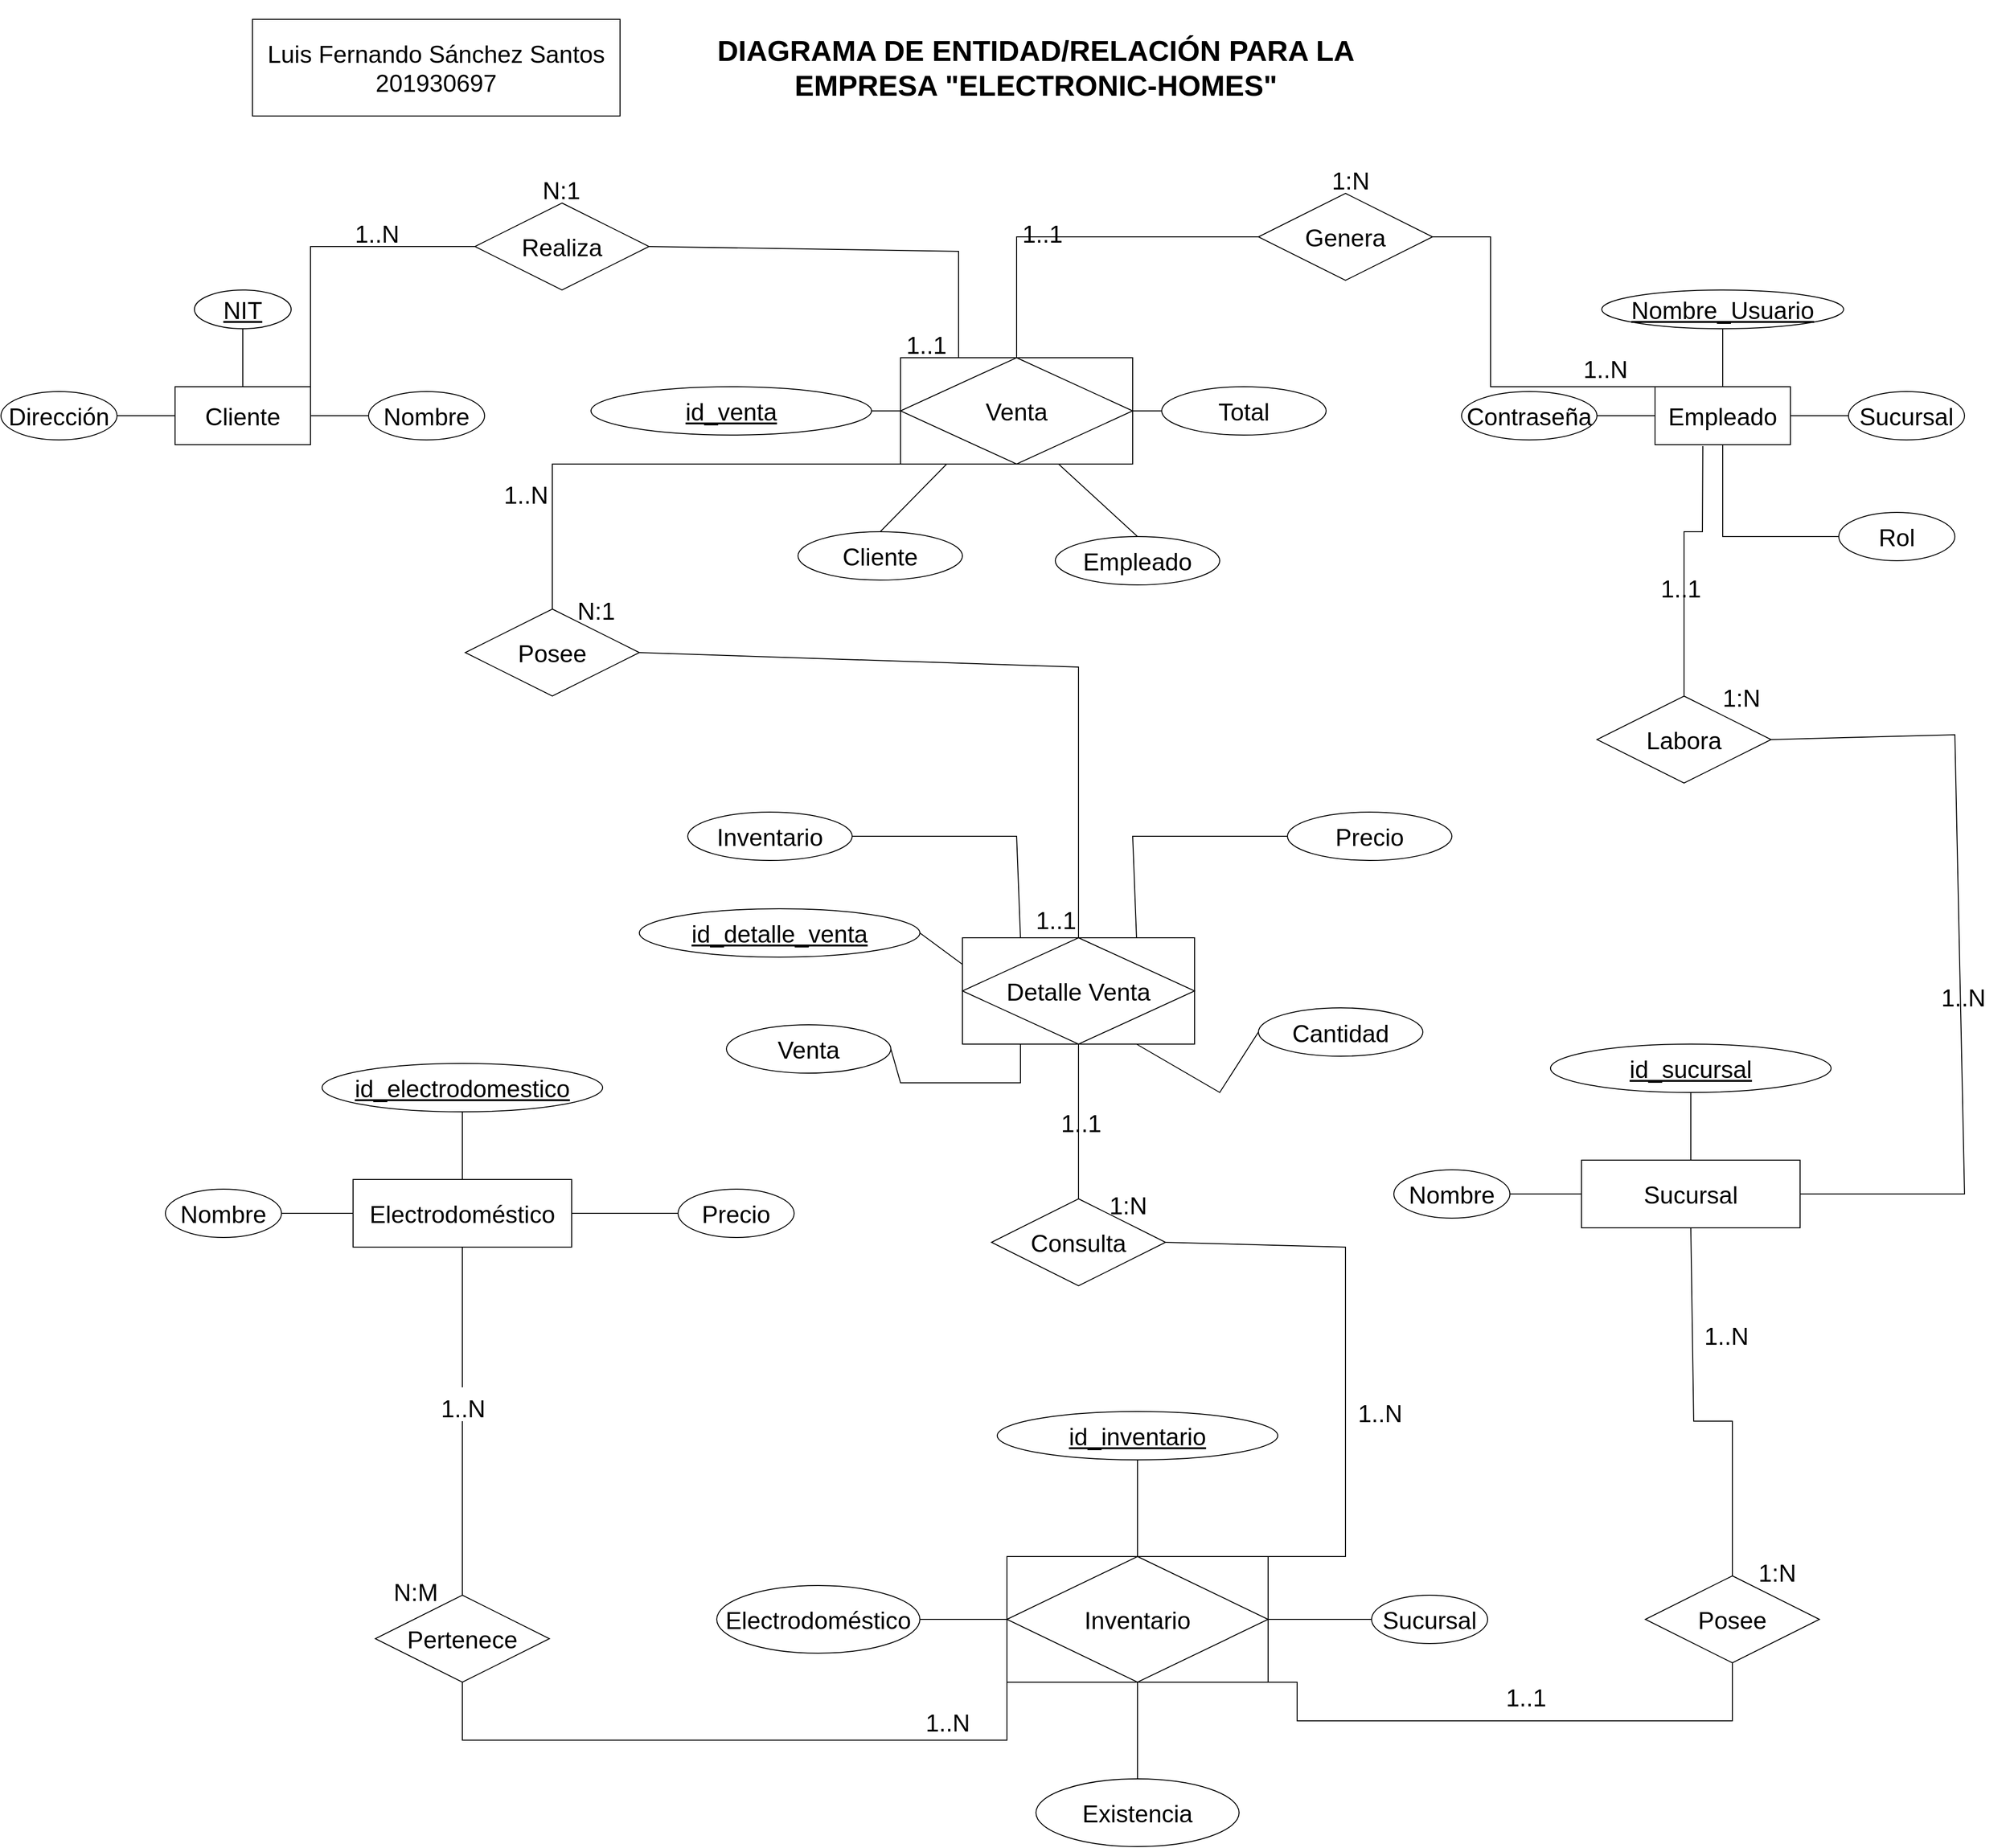 <mxfile version="20.8.16" type="device"><diagram name="Página-1" id="0NemsIVfkqt3mTupUAj5"><mxGraphModel dx="2876" dy="1217" grid="1" gridSize="10" guides="1" tooltips="1" connect="1" arrows="1" fold="1" page="1" pageScale="1" pageWidth="827" pageHeight="1169" math="0" shadow="0"><root><mxCell id="0"/><mxCell id="1" parent="0"/><mxCell id="OyCtFoiqkxgPMLKmfrc2-1" value="DIAGRAMA DE ENTIDAD/RELACIÓN PARA LA EMPRESA &quot;ELECTRONIC-HOMES&quot;" style="text;html=1;strokeColor=none;fillColor=none;align=center;verticalAlign=middle;whiteSpace=wrap;rounded=0;fontSize=30;fontStyle=1" vertex="1" parent="1"><mxGeometry x="160" y="20" width="680" height="140" as="geometry"/></mxCell><mxCell id="OyCtFoiqkxgPMLKmfrc2-2" value="" style="rounded=0;whiteSpace=wrap;html=1;fontSize=30;" vertex="1" parent="1"><mxGeometry x="-310" y="40" width="380" height="100" as="geometry"/></mxCell><mxCell id="OyCtFoiqkxgPMLKmfrc2-3" value="Luis Fernando Sánchez Santos&lt;br&gt;201930697" style="text;html=1;strokeColor=none;fillColor=none;align=center;verticalAlign=middle;whiteSpace=wrap;rounded=0;fontSize=25;" vertex="1" parent="1"><mxGeometry x="-310" y="75" width="380" height="30" as="geometry"/></mxCell><mxCell id="OyCtFoiqkxgPMLKmfrc2-6" value="Cliente" style="whiteSpace=wrap;html=1;align=center;fontSize=25;" vertex="1" parent="1"><mxGeometry x="-390" y="420" width="140" height="60" as="geometry"/></mxCell><mxCell id="OyCtFoiqkxgPMLKmfrc2-7" value="NIT" style="ellipse;whiteSpace=wrap;html=1;align=center;fontStyle=4;fontSize=25;" vertex="1" parent="1"><mxGeometry x="-370" y="320" width="100" height="40" as="geometry"/></mxCell><mxCell id="OyCtFoiqkxgPMLKmfrc2-8" value="" style="endArrow=none;html=1;rounded=0;fontSize=25;exitX=0.5;exitY=0;exitDx=0;exitDy=0;entryX=0.5;entryY=1;entryDx=0;entryDy=0;" edge="1" parent="1" source="OyCtFoiqkxgPMLKmfrc2-6" target="OyCtFoiqkxgPMLKmfrc2-7"><mxGeometry relative="1" as="geometry"><mxPoint x="-100" y="380" as="sourcePoint"/><mxPoint x="60" y="380" as="targetPoint"/></mxGeometry></mxCell><mxCell id="OyCtFoiqkxgPMLKmfrc2-9" value="Nombre" style="ellipse;whiteSpace=wrap;html=1;align=center;fontSize=25;" vertex="1" parent="1"><mxGeometry x="-190" y="425" width="120" height="50" as="geometry"/></mxCell><mxCell id="OyCtFoiqkxgPMLKmfrc2-12" value="" style="endArrow=none;html=1;rounded=0;fontSize=25;exitX=1;exitY=0.5;exitDx=0;exitDy=0;entryX=0;entryY=0.5;entryDx=0;entryDy=0;" edge="1" parent="1" source="OyCtFoiqkxgPMLKmfrc2-6" target="OyCtFoiqkxgPMLKmfrc2-9"><mxGeometry relative="1" as="geometry"><mxPoint x="-200" y="540" as="sourcePoint"/><mxPoint x="-40" y="540" as="targetPoint"/></mxGeometry></mxCell><mxCell id="OyCtFoiqkxgPMLKmfrc2-13" value="Dirección" style="ellipse;whiteSpace=wrap;html=1;align=center;fontSize=25;" vertex="1" parent="1"><mxGeometry x="-570" y="425" width="120" height="50" as="geometry"/></mxCell><mxCell id="OyCtFoiqkxgPMLKmfrc2-17" value="" style="endArrow=none;html=1;rounded=0;fontSize=25;exitX=1;exitY=0.5;exitDx=0;exitDy=0;entryX=0;entryY=0.5;entryDx=0;entryDy=0;" edge="1" parent="1" source="OyCtFoiqkxgPMLKmfrc2-13" target="OyCtFoiqkxgPMLKmfrc2-6"><mxGeometry relative="1" as="geometry"><mxPoint x="-430" y="540" as="sourcePoint"/><mxPoint x="-270" y="540" as="targetPoint"/></mxGeometry></mxCell><mxCell id="OyCtFoiqkxgPMLKmfrc2-18" value="Electrodoméstico" style="whiteSpace=wrap;html=1;align=center;fontSize=25;" vertex="1" parent="1"><mxGeometry x="-206" y="1240" width="226" height="70" as="geometry"/></mxCell><mxCell id="OyCtFoiqkxgPMLKmfrc2-19" value="id_electrodomestico" style="ellipse;whiteSpace=wrap;html=1;align=center;fontStyle=4;fontSize=25;" vertex="1" parent="1"><mxGeometry x="-238" y="1120" width="290" height="50" as="geometry"/></mxCell><mxCell id="OyCtFoiqkxgPMLKmfrc2-20" value="Nombre" style="ellipse;whiteSpace=wrap;html=1;align=center;fontSize=25;" vertex="1" parent="1"><mxGeometry x="-400" y="1250" width="120" height="50" as="geometry"/></mxCell><mxCell id="OyCtFoiqkxgPMLKmfrc2-21" value="Precio" style="ellipse;whiteSpace=wrap;html=1;align=center;fontSize=25;" vertex="1" parent="1"><mxGeometry x="130" y="1250" width="120" height="50" as="geometry"/></mxCell><mxCell id="OyCtFoiqkxgPMLKmfrc2-22" value="" style="endArrow=none;html=1;rounded=0;fontSize=25;exitX=0;exitY=0.5;exitDx=0;exitDy=0;entryX=1;entryY=0.5;entryDx=0;entryDy=0;" edge="1" parent="1" source="OyCtFoiqkxgPMLKmfrc2-18" target="OyCtFoiqkxgPMLKmfrc2-20"><mxGeometry relative="1" as="geometry"><mxPoint x="-600" y="1200" as="sourcePoint"/><mxPoint x="-440" y="1200" as="targetPoint"/></mxGeometry></mxCell><mxCell id="OyCtFoiqkxgPMLKmfrc2-24" value="" style="endArrow=none;html=1;rounded=0;fontSize=25;exitX=0.5;exitY=0;exitDx=0;exitDy=0;entryX=0.5;entryY=1;entryDx=0;entryDy=0;" edge="1" parent="1" source="OyCtFoiqkxgPMLKmfrc2-18" target="OyCtFoiqkxgPMLKmfrc2-19"><mxGeometry relative="1" as="geometry"><mxPoint x="-720" y="1160" as="sourcePoint"/><mxPoint x="-560" y="1160" as="targetPoint"/></mxGeometry></mxCell><mxCell id="OyCtFoiqkxgPMLKmfrc2-27" value="" style="endArrow=none;html=1;rounded=0;fontSize=25;exitX=1;exitY=0.5;exitDx=0;exitDy=0;entryX=0;entryY=0.5;entryDx=0;entryDy=0;" edge="1" parent="1" source="OyCtFoiqkxgPMLKmfrc2-18"><mxGeometry relative="1" as="geometry"><mxPoint x="80" y="1050" as="sourcePoint"/><mxPoint x="130" y="1275" as="targetPoint"/></mxGeometry></mxCell><mxCell id="OyCtFoiqkxgPMLKmfrc2-28" value="Empleado" style="whiteSpace=wrap;html=1;align=center;fontSize=25;" vertex="1" parent="1"><mxGeometry x="1140" y="420" width="140" height="60" as="geometry"/></mxCell><mxCell id="OyCtFoiqkxgPMLKmfrc2-29" value="Nombre_Usuario" style="ellipse;whiteSpace=wrap;html=1;align=center;fontStyle=4;fontSize=25;" vertex="1" parent="1"><mxGeometry x="1085" y="320" width="250" height="40" as="geometry"/></mxCell><mxCell id="OyCtFoiqkxgPMLKmfrc2-30" value="" style="endArrow=none;html=1;rounded=0;fontSize=25;exitX=0.5;exitY=0;exitDx=0;exitDy=0;entryX=0.5;entryY=1;entryDx=0;entryDy=0;" edge="1" parent="1" source="OyCtFoiqkxgPMLKmfrc2-28" target="OyCtFoiqkxgPMLKmfrc2-29"><mxGeometry relative="1" as="geometry"><mxPoint x="1430" y="380" as="sourcePoint"/><mxPoint x="1590" y="380" as="targetPoint"/></mxGeometry></mxCell><mxCell id="OyCtFoiqkxgPMLKmfrc2-31" value="Sucursal" style="ellipse;whiteSpace=wrap;html=1;align=center;fontSize=25;" vertex="1" parent="1"><mxGeometry x="1340" y="425" width="120" height="50" as="geometry"/></mxCell><mxCell id="OyCtFoiqkxgPMLKmfrc2-32" value="" style="endArrow=none;html=1;rounded=0;fontSize=25;exitX=1;exitY=0.5;exitDx=0;exitDy=0;entryX=0;entryY=0.5;entryDx=0;entryDy=0;" edge="1" parent="1" source="OyCtFoiqkxgPMLKmfrc2-28" target="OyCtFoiqkxgPMLKmfrc2-31"><mxGeometry relative="1" as="geometry"><mxPoint x="1330" y="540" as="sourcePoint"/><mxPoint x="1490" y="540" as="targetPoint"/></mxGeometry></mxCell><mxCell id="OyCtFoiqkxgPMLKmfrc2-33" value="Contraseña" style="ellipse;whiteSpace=wrap;html=1;align=center;fontSize=25;" vertex="1" parent="1"><mxGeometry x="940" y="425" width="140" height="50" as="geometry"/></mxCell><mxCell id="OyCtFoiqkxgPMLKmfrc2-34" value="" style="endArrow=none;html=1;rounded=0;fontSize=25;exitX=1;exitY=0.5;exitDx=0;exitDy=0;entryX=0;entryY=0.5;entryDx=0;entryDy=0;" edge="1" parent="1" source="OyCtFoiqkxgPMLKmfrc2-33" target="OyCtFoiqkxgPMLKmfrc2-28"><mxGeometry relative="1" as="geometry"><mxPoint x="1100" y="540" as="sourcePoint"/><mxPoint x="1260" y="540" as="targetPoint"/></mxGeometry></mxCell><mxCell id="OyCtFoiqkxgPMLKmfrc2-35" value="Rol" style="ellipse;whiteSpace=wrap;html=1;align=center;fontSize=25;" vertex="1" parent="1"><mxGeometry x="1330" y="550" width="120" height="50" as="geometry"/></mxCell><mxCell id="OyCtFoiqkxgPMLKmfrc2-37" value="" style="endArrow=none;html=1;rounded=0;fontSize=25;exitX=0.5;exitY=1;exitDx=0;exitDy=0;entryX=0;entryY=0.5;entryDx=0;entryDy=0;" edge="1" parent="1" source="OyCtFoiqkxgPMLKmfrc2-28" target="OyCtFoiqkxgPMLKmfrc2-35"><mxGeometry relative="1" as="geometry"><mxPoint x="1220" y="620" as="sourcePoint"/><mxPoint x="1380" y="620" as="targetPoint"/><Array as="points"><mxPoint x="1210" y="575"/></Array></mxGeometry></mxCell><mxCell id="OyCtFoiqkxgPMLKmfrc2-38" value="Sucursal" style="whiteSpace=wrap;html=1;align=center;fontSize=25;" vertex="1" parent="1"><mxGeometry x="1064" y="1220" width="226" height="70" as="geometry"/></mxCell><mxCell id="OyCtFoiqkxgPMLKmfrc2-39" value="id_sucursal" style="ellipse;whiteSpace=wrap;html=1;align=center;fontStyle=4;fontSize=25;" vertex="1" parent="1"><mxGeometry x="1032" y="1100" width="290" height="50" as="geometry"/></mxCell><mxCell id="OyCtFoiqkxgPMLKmfrc2-40" value="Nombre" style="ellipse;whiteSpace=wrap;html=1;align=center;fontSize=25;" vertex="1" parent="1"><mxGeometry x="870" y="1230" width="120" height="50" as="geometry"/></mxCell><mxCell id="OyCtFoiqkxgPMLKmfrc2-42" value="" style="endArrow=none;html=1;rounded=0;fontSize=25;exitX=0;exitY=0.5;exitDx=0;exitDy=0;entryX=1;entryY=0.5;entryDx=0;entryDy=0;" edge="1" parent="1" source="OyCtFoiqkxgPMLKmfrc2-38" target="OyCtFoiqkxgPMLKmfrc2-40"><mxGeometry relative="1" as="geometry"><mxPoint x="670" y="1180" as="sourcePoint"/><mxPoint x="830" y="1180" as="targetPoint"/></mxGeometry></mxCell><mxCell id="OyCtFoiqkxgPMLKmfrc2-43" value="" style="endArrow=none;html=1;rounded=0;fontSize=25;exitX=0.5;exitY=0;exitDx=0;exitDy=0;entryX=0.5;entryY=1;entryDx=0;entryDy=0;" edge="1" parent="1" source="OyCtFoiqkxgPMLKmfrc2-38" target="OyCtFoiqkxgPMLKmfrc2-39"><mxGeometry relative="1" as="geometry"><mxPoint x="550" y="1140" as="sourcePoint"/><mxPoint x="710" y="1140" as="targetPoint"/></mxGeometry></mxCell><mxCell id="OyCtFoiqkxgPMLKmfrc2-46" value="Labora" style="shape=rhombus;perimeter=rhombusPerimeter;whiteSpace=wrap;html=1;align=center;fontSize=25;" vertex="1" parent="1"><mxGeometry x="1080" y="740" width="180" height="90" as="geometry"/></mxCell><mxCell id="OyCtFoiqkxgPMLKmfrc2-49" value="" style="endArrow=none;html=1;rounded=0;fontSize=25;exitX=0.5;exitY=0;exitDx=0;exitDy=0;entryX=0.353;entryY=1.023;entryDx=0;entryDy=0;entryPerimeter=0;" edge="1" parent="1" source="OyCtFoiqkxgPMLKmfrc2-46" target="OyCtFoiqkxgPMLKmfrc2-28"><mxGeometry relative="1" as="geometry"><mxPoint x="840" y="690" as="sourcePoint"/><mxPoint x="1190" y="500" as="targetPoint"/><Array as="points"><mxPoint x="1170" y="570"/><mxPoint x="1189" y="570"/></Array></mxGeometry></mxCell><mxCell id="OyCtFoiqkxgPMLKmfrc2-52" value="" style="endArrow=none;html=1;rounded=0;fontSize=25;exitX=1;exitY=0.5;exitDx=0;exitDy=0;entryX=1;entryY=0.5;entryDx=0;entryDy=0;" edge="1" parent="1" source="OyCtFoiqkxgPMLKmfrc2-46" target="OyCtFoiqkxgPMLKmfrc2-38"><mxGeometry relative="1" as="geometry"><mxPoint x="840" y="900" as="sourcePoint"/><mxPoint x="1000" y="900" as="targetPoint"/><Array as="points"><mxPoint x="1450" y="780"/><mxPoint x="1460" y="1255"/></Array></mxGeometry></mxCell><mxCell id="OyCtFoiqkxgPMLKmfrc2-54" value="1..1" style="text;strokeColor=none;fillColor=none;spacingLeft=4;spacingRight=4;overflow=hidden;rotatable=0;points=[[0,0.5],[1,0.5]];portConstraint=eastwest;fontSize=25;" vertex="1" parent="1"><mxGeometry x="1140" y="607" width="76" height="35" as="geometry"/></mxCell><mxCell id="OyCtFoiqkxgPMLKmfrc2-55" value="1..N" style="text;strokeColor=none;fillColor=none;spacingLeft=4;spacingRight=4;overflow=hidden;rotatable=0;points=[[0,0.5],[1,0.5]];portConstraint=eastwest;fontSize=25;" vertex="1" parent="1"><mxGeometry x="1430" y="1030" width="76" height="35" as="geometry"/></mxCell><mxCell id="OyCtFoiqkxgPMLKmfrc2-56" value="1:N" style="text;strokeColor=none;fillColor=none;spacingLeft=4;spacingRight=4;overflow=hidden;rotatable=0;points=[[0,0.5],[1,0.5]];portConstraint=eastwest;fontSize=25;" vertex="1" parent="1"><mxGeometry x="1204" y="720" width="56" height="35" as="geometry"/></mxCell><mxCell id="OyCtFoiqkxgPMLKmfrc2-57" value="Inventario" style="shape=associativeEntity;whiteSpace=wrap;html=1;align=center;fontSize=25;" vertex="1" parent="1"><mxGeometry x="470" y="1630" width="270" height="130" as="geometry"/></mxCell><mxCell id="OyCtFoiqkxgPMLKmfrc2-58" value="id_inventario" style="ellipse;whiteSpace=wrap;html=1;align=center;fontStyle=4;fontSize=25;" vertex="1" parent="1"><mxGeometry x="460" y="1480" width="290" height="50" as="geometry"/></mxCell><mxCell id="OyCtFoiqkxgPMLKmfrc2-59" value="Sucursal" style="ellipse;whiteSpace=wrap;html=1;align=center;fontSize=25;" vertex="1" parent="1"><mxGeometry x="847" y="1670" width="120" height="50" as="geometry"/></mxCell><mxCell id="OyCtFoiqkxgPMLKmfrc2-60" value="Electrodoméstico" style="ellipse;whiteSpace=wrap;html=1;align=center;fontSize=25;" vertex="1" parent="1"><mxGeometry x="170" y="1660" width="210" height="70" as="geometry"/></mxCell><mxCell id="OyCtFoiqkxgPMLKmfrc2-61" value="Existencia" style="ellipse;whiteSpace=wrap;html=1;align=center;fontSize=25;" vertex="1" parent="1"><mxGeometry x="500" y="1860" width="210" height="70" as="geometry"/></mxCell><mxCell id="OyCtFoiqkxgPMLKmfrc2-62" value="" style="endArrow=none;html=1;rounded=0;fontSize=25;exitX=0.5;exitY=1;exitDx=0;exitDy=0;entryX=0.5;entryY=0;entryDx=0;entryDy=0;" edge="1" parent="1" source="OyCtFoiqkxgPMLKmfrc2-58" target="OyCtFoiqkxgPMLKmfrc2-57"><mxGeometry relative="1" as="geometry"><mxPoint x="350" y="1890" as="sourcePoint"/><mxPoint x="510" y="1890" as="targetPoint"/></mxGeometry></mxCell><mxCell id="OyCtFoiqkxgPMLKmfrc2-63" value="" style="endArrow=none;html=1;rounded=0;fontSize=25;exitX=1;exitY=0.5;exitDx=0;exitDy=0;entryX=0;entryY=0.5;entryDx=0;entryDy=0;" edge="1" parent="1" source="OyCtFoiqkxgPMLKmfrc2-60" target="OyCtFoiqkxgPMLKmfrc2-57"><mxGeometry relative="1" as="geometry"><mxPoint x="370" y="1830" as="sourcePoint"/><mxPoint x="530" y="1830" as="targetPoint"/></mxGeometry></mxCell><mxCell id="OyCtFoiqkxgPMLKmfrc2-64" value="" style="endArrow=none;html=1;rounded=0;fontSize=25;exitX=0.5;exitY=1;exitDx=0;exitDy=0;entryX=0.5;entryY=0;entryDx=0;entryDy=0;" edge="1" parent="1" source="OyCtFoiqkxgPMLKmfrc2-57" target="OyCtFoiqkxgPMLKmfrc2-61"><mxGeometry relative="1" as="geometry"><mxPoint x="230" y="1890" as="sourcePoint"/><mxPoint x="390" y="1890" as="targetPoint"/></mxGeometry></mxCell><mxCell id="OyCtFoiqkxgPMLKmfrc2-66" value="" style="endArrow=none;html=1;rounded=0;fontSize=25;exitX=1;exitY=0.5;exitDx=0;exitDy=0;entryX=0;entryY=0.5;entryDx=0;entryDy=0;" edge="1" parent="1" source="OyCtFoiqkxgPMLKmfrc2-57" target="OyCtFoiqkxgPMLKmfrc2-59"><mxGeometry relative="1" as="geometry"><mxPoint x="1030" y="1790" as="sourcePoint"/><mxPoint x="1190" y="1790" as="targetPoint"/></mxGeometry></mxCell><mxCell id="OyCtFoiqkxgPMLKmfrc2-67" value="Pertenece" style="shape=rhombus;perimeter=rhombusPerimeter;whiteSpace=wrap;html=1;align=center;fontSize=25;" vertex="1" parent="1"><mxGeometry x="-183" y="1670" width="180" height="90" as="geometry"/></mxCell><mxCell id="OyCtFoiqkxgPMLKmfrc2-68" value="Posee" style="shape=rhombus;perimeter=rhombusPerimeter;whiteSpace=wrap;html=1;align=center;fontSize=25;" vertex="1" parent="1"><mxGeometry x="1130" y="1650" width="180" height="90" as="geometry"/></mxCell><mxCell id="OyCtFoiqkxgPMLKmfrc2-69" value="" style="endArrow=none;html=1;rounded=0;fontSize=25;exitX=0.5;exitY=1;exitDx=0;exitDy=0;entryX=0.5;entryY=0;entryDx=0;entryDy=0;" edge="1" parent="1" source="OyCtFoiqkxgPMLKmfrc2-38" target="OyCtFoiqkxgPMLKmfrc2-68"><mxGeometry relative="1" as="geometry"><mxPoint x="1180" y="1580" as="sourcePoint"/><mxPoint x="1340" y="1580" as="targetPoint"/><Array as="points"><mxPoint x="1180" y="1490"/><mxPoint x="1220" y="1490"/></Array></mxGeometry></mxCell><mxCell id="OyCtFoiqkxgPMLKmfrc2-70" value="" style="endArrow=none;html=1;rounded=0;fontSize=25;exitX=0.5;exitY=1;exitDx=0;exitDy=0;entryX=1;entryY=1;entryDx=0;entryDy=0;" edge="1" parent="1" source="OyCtFoiqkxgPMLKmfrc2-68" target="OyCtFoiqkxgPMLKmfrc2-57"><mxGeometry relative="1" as="geometry"><mxPoint x="930" y="1890" as="sourcePoint"/><mxPoint x="1090" y="1890" as="targetPoint"/><Array as="points"><mxPoint x="1220" y="1800"/><mxPoint x="770" y="1800"/><mxPoint x="770" y="1760"/></Array></mxGeometry></mxCell><mxCell id="OyCtFoiqkxgPMLKmfrc2-72" value="" style="endArrow=none;html=1;rounded=0;fontSize=25;exitX=0.5;exitY=1;exitDx=0;exitDy=0;entryX=0.5;entryY=0;entryDx=0;entryDy=0;startArrow=none;" edge="1" parent="1" source="OyCtFoiqkxgPMLKmfrc2-74" target="OyCtFoiqkxgPMLKmfrc2-67"><mxGeometry relative="1" as="geometry"><mxPoint x="-370" y="1770" as="sourcePoint"/><mxPoint x="-210" y="1770" as="targetPoint"/></mxGeometry></mxCell><mxCell id="OyCtFoiqkxgPMLKmfrc2-73" value="" style="endArrow=none;html=1;rounded=0;fontSize=25;exitX=0;exitY=1;exitDx=0;exitDy=0;entryX=0.5;entryY=1;entryDx=0;entryDy=0;" edge="1" parent="1" source="OyCtFoiqkxgPMLKmfrc2-57" target="OyCtFoiqkxgPMLKmfrc2-67"><mxGeometry relative="1" as="geometry"><mxPoint x="-40" y="1970" as="sourcePoint"/><mxPoint x="120" y="1970" as="targetPoint"/><Array as="points"><mxPoint x="470" y="1820"/><mxPoint x="-93" y="1820"/></Array></mxGeometry></mxCell><mxCell id="OyCtFoiqkxgPMLKmfrc2-75" value="" style="endArrow=none;html=1;rounded=0;fontSize=25;exitX=0.5;exitY=1;exitDx=0;exitDy=0;entryX=0.5;entryY=0;entryDx=0;entryDy=0;" edge="1" parent="1" source="OyCtFoiqkxgPMLKmfrc2-18" target="OyCtFoiqkxgPMLKmfrc2-74"><mxGeometry relative="1" as="geometry"><mxPoint x="-93" y="1310" as="sourcePoint"/><mxPoint x="-93" y="1670" as="targetPoint"/></mxGeometry></mxCell><mxCell id="OyCtFoiqkxgPMLKmfrc2-74" value="1..N" style="text;strokeColor=none;fillColor=none;spacingLeft=4;spacingRight=4;overflow=hidden;rotatable=0;points=[[0,0.5],[1,0.5]];portConstraint=eastwest;fontSize=25;" vertex="1" parent="1"><mxGeometry x="-121" y="1455" width="56" height="35" as="geometry"/></mxCell><mxCell id="OyCtFoiqkxgPMLKmfrc2-76" value="1..N" style="text;strokeColor=none;fillColor=none;spacingLeft=4;spacingRight=4;overflow=hidden;rotatable=0;points=[[0,0.5],[1,0.5]];portConstraint=eastwest;fontSize=25;" vertex="1" parent="1"><mxGeometry x="380" y="1780" width="56" height="35" as="geometry"/></mxCell><mxCell id="OyCtFoiqkxgPMLKmfrc2-79" value="N:M" style="text;strokeColor=none;fillColor=none;spacingLeft=4;spacingRight=4;overflow=hidden;rotatable=0;points=[[0,0.5],[1,0.5]];portConstraint=eastwest;fontSize=25;" vertex="1" parent="1"><mxGeometry x="-170" y="1645" width="56" height="35" as="geometry"/></mxCell><mxCell id="OyCtFoiqkxgPMLKmfrc2-81" value="id_venta" style="ellipse;whiteSpace=wrap;html=1;align=center;fontStyle=4;fontSize=25;" vertex="1" parent="1"><mxGeometry x="40" y="420" width="290" height="50" as="geometry"/></mxCell><mxCell id="OyCtFoiqkxgPMLKmfrc2-82" value="Total" style="ellipse;whiteSpace=wrap;html=1;align=center;fontSize=25;" vertex="1" parent="1"><mxGeometry x="630" y="420" width="170" height="50" as="geometry"/></mxCell><mxCell id="OyCtFoiqkxgPMLKmfrc2-84" value="Cliente" style="ellipse;whiteSpace=wrap;html=1;align=center;fontSize=25;" vertex="1" parent="1"><mxGeometry x="254" y="570" width="170" height="50" as="geometry"/></mxCell><mxCell id="OyCtFoiqkxgPMLKmfrc2-85" value="Empleado" style="ellipse;whiteSpace=wrap;html=1;align=center;fontSize=25;" vertex="1" parent="1"><mxGeometry x="520" y="575" width="170" height="50" as="geometry"/></mxCell><mxCell id="OyCtFoiqkxgPMLKmfrc2-87" value="" style="endArrow=none;html=1;rounded=0;fontSize=25;exitX=0;exitY=0.5;exitDx=0;exitDy=0;entryX=1;entryY=0.5;entryDx=0;entryDy=0;" edge="1" parent="1" target="OyCtFoiqkxgPMLKmfrc2-81"><mxGeometry relative="1" as="geometry"><mxPoint x="370" y="445" as="sourcePoint"/><mxPoint x="630" y="700" as="targetPoint"/></mxGeometry></mxCell><mxCell id="OyCtFoiqkxgPMLKmfrc2-88" value="" style="endArrow=none;html=1;rounded=0;fontSize=25;exitX=0.25;exitY=1;exitDx=0;exitDy=0;entryX=0.5;entryY=0;entryDx=0;entryDy=0;" edge="1" parent="1" target="OyCtFoiqkxgPMLKmfrc2-84"><mxGeometry relative="1" as="geometry"><mxPoint x="417.5" y="490" as="sourcePoint"/><mxPoint x="580" y="740" as="targetPoint"/></mxGeometry></mxCell><mxCell id="OyCtFoiqkxgPMLKmfrc2-89" value="" style="endArrow=none;html=1;rounded=0;fontSize=25;exitX=1;exitY=0.5;exitDx=0;exitDy=0;entryX=0;entryY=0.5;entryDx=0;entryDy=0;" edge="1" parent="1" target="OyCtFoiqkxgPMLKmfrc2-82"><mxGeometry relative="1" as="geometry"><mxPoint x="560" y="445" as="sourcePoint"/><mxPoint x="630" y="760" as="targetPoint"/></mxGeometry></mxCell><mxCell id="OyCtFoiqkxgPMLKmfrc2-91" value="" style="endArrow=none;html=1;rounded=0;fontSize=25;exitX=0.75;exitY=1;exitDx=0;exitDy=0;entryX=0.5;entryY=0;entryDx=0;entryDy=0;" edge="1" parent="1" target="OyCtFoiqkxgPMLKmfrc2-85"><mxGeometry relative="1" as="geometry"><mxPoint x="512.5" y="490" as="sourcePoint"/><mxPoint x="740" y="720" as="targetPoint"/></mxGeometry></mxCell><mxCell id="OyCtFoiqkxgPMLKmfrc2-95" value="Venta" style="shape=associativeEntity;whiteSpace=wrap;html=1;align=center;fontSize=25;" vertex="1" parent="1"><mxGeometry x="360" y="390" width="240" height="110" as="geometry"/></mxCell><mxCell id="OyCtFoiqkxgPMLKmfrc2-96" value="Realiza" style="shape=rhombus;perimeter=rhombusPerimeter;whiteSpace=wrap;html=1;align=center;fontSize=25;" vertex="1" parent="1"><mxGeometry x="-80" y="230" width="180" height="90" as="geometry"/></mxCell><mxCell id="OyCtFoiqkxgPMLKmfrc2-97" value="Genera" style="shape=rhombus;perimeter=rhombusPerimeter;whiteSpace=wrap;html=1;align=center;fontSize=25;" vertex="1" parent="1"><mxGeometry x="730" y="220" width="180" height="90" as="geometry"/></mxCell><mxCell id="OyCtFoiqkxgPMLKmfrc2-99" value="" style="endArrow=none;html=1;rounded=0;fontSize=25;exitX=0;exitY=0;exitDx=0;exitDy=0;entryX=1;entryY=0.5;entryDx=0;entryDy=0;" edge="1" parent="1" source="OyCtFoiqkxgPMLKmfrc2-28" target="OyCtFoiqkxgPMLKmfrc2-97"><mxGeometry relative="1" as="geometry"><mxPoint x="840" y="690" as="sourcePoint"/><mxPoint x="1000" y="690" as="targetPoint"/><Array as="points"><mxPoint x="970" y="420"/><mxPoint x="970" y="265"/></Array></mxGeometry></mxCell><mxCell id="OyCtFoiqkxgPMLKmfrc2-100" value="" style="endArrow=none;html=1;rounded=0;fontSize=25;exitX=0;exitY=0.5;exitDx=0;exitDy=0;entryX=0.5;entryY=0;entryDx=0;entryDy=0;" edge="1" parent="1" source="OyCtFoiqkxgPMLKmfrc2-97" target="OyCtFoiqkxgPMLKmfrc2-95"><mxGeometry relative="1" as="geometry"><mxPoint x="770" y="690" as="sourcePoint"/><mxPoint x="930" y="690" as="targetPoint"/><Array as="points"><mxPoint x="480" y="265"/></Array></mxGeometry></mxCell><mxCell id="OyCtFoiqkxgPMLKmfrc2-101" value="1..1" style="text;strokeColor=none;fillColor=none;spacingLeft=4;spacingRight=4;overflow=hidden;rotatable=0;points=[[0,0.5],[1,0.5]];portConstraint=eastwest;fontSize=25;" vertex="1" parent="1"><mxGeometry x="480" y="240" width="76" height="35" as="geometry"/></mxCell><mxCell id="OyCtFoiqkxgPMLKmfrc2-102" value="1..N" style="text;strokeColor=none;fillColor=none;spacingLeft=4;spacingRight=4;overflow=hidden;rotatable=0;points=[[0,0.5],[1,0.5]];portConstraint=eastwest;fontSize=25;" vertex="1" parent="1"><mxGeometry x="1060" y="380" width="56" height="35" as="geometry"/></mxCell><mxCell id="OyCtFoiqkxgPMLKmfrc2-103" value="1:N" style="text;strokeColor=none;fillColor=none;spacingLeft=4;spacingRight=4;overflow=hidden;rotatable=0;points=[[0,0.5],[1,0.5]];portConstraint=eastwest;fontSize=25;" vertex="1" parent="1"><mxGeometry x="800" y="185" width="56" height="35" as="geometry"/></mxCell><mxCell id="OyCtFoiqkxgPMLKmfrc2-106" value="" style="endArrow=none;html=1;rounded=0;fontSize=25;exitX=1;exitY=0;exitDx=0;exitDy=0;entryX=0;entryY=0.5;entryDx=0;entryDy=0;" edge="1" parent="1" source="OyCtFoiqkxgPMLKmfrc2-6" target="OyCtFoiqkxgPMLKmfrc2-96"><mxGeometry relative="1" as="geometry"><mxPoint x="-230" y="700" as="sourcePoint"/><mxPoint x="-70" y="700" as="targetPoint"/><Array as="points"><mxPoint x="-250" y="275"/></Array></mxGeometry></mxCell><mxCell id="OyCtFoiqkxgPMLKmfrc2-108" value="" style="endArrow=none;html=1;rounded=0;fontSize=25;exitX=1;exitY=0.5;exitDx=0;exitDy=0;entryX=0.25;entryY=0;entryDx=0;entryDy=0;" edge="1" parent="1" source="OyCtFoiqkxgPMLKmfrc2-96" target="OyCtFoiqkxgPMLKmfrc2-95"><mxGeometry relative="1" as="geometry"><mxPoint x="590" y="800" as="sourcePoint"/><mxPoint x="750" y="800" as="targetPoint"/><Array as="points"><mxPoint x="420" y="280"/></Array></mxGeometry></mxCell><mxCell id="OyCtFoiqkxgPMLKmfrc2-109" value="1..N" style="text;strokeColor=none;fillColor=none;spacingLeft=4;spacingRight=4;overflow=hidden;rotatable=0;points=[[0,0.5],[1,0.5]];portConstraint=eastwest;fontSize=25;" vertex="1" parent="1"><mxGeometry x="-210" y="240" width="76" height="35" as="geometry"/></mxCell><mxCell id="OyCtFoiqkxgPMLKmfrc2-110" value="1..1" style="text;strokeColor=none;fillColor=none;spacingLeft=4;spacingRight=4;overflow=hidden;rotatable=0;points=[[0,0.5],[1,0.5]];portConstraint=eastwest;fontSize=25;" vertex="1" parent="1"><mxGeometry x="360" y="355" width="76" height="35" as="geometry"/></mxCell><mxCell id="OyCtFoiqkxgPMLKmfrc2-111" value="N:1" style="text;strokeColor=none;fillColor=none;spacingLeft=4;spacingRight=4;overflow=hidden;rotatable=0;points=[[0,0.5],[1,0.5]];portConstraint=eastwest;fontSize=25;" vertex="1" parent="1"><mxGeometry x="-16" y="195" width="56" height="35" as="geometry"/></mxCell><mxCell id="OyCtFoiqkxgPMLKmfrc2-112" value="Detalle Venta" style="shape=associativeEntity;whiteSpace=wrap;html=1;align=center;fontSize=25;" vertex="1" parent="1"><mxGeometry x="424" y="990" width="240" height="110" as="geometry"/></mxCell><mxCell id="OyCtFoiqkxgPMLKmfrc2-113" value="id_detalle_venta" style="ellipse;whiteSpace=wrap;html=1;align=center;fontStyle=4;fontSize=25;" vertex="1" parent="1"><mxGeometry x="90" y="960" width="290" height="50" as="geometry"/></mxCell><mxCell id="OyCtFoiqkxgPMLKmfrc2-114" value="Venta" style="ellipse;whiteSpace=wrap;html=1;align=center;fontSize=25;" vertex="1" parent="1"><mxGeometry x="180" y="1080" width="170" height="50" as="geometry"/></mxCell><mxCell id="OyCtFoiqkxgPMLKmfrc2-115" value="Precio" style="ellipse;whiteSpace=wrap;html=1;align=center;fontSize=25;" vertex="1" parent="1"><mxGeometry x="760" y="860" width="170" height="50" as="geometry"/></mxCell><mxCell id="OyCtFoiqkxgPMLKmfrc2-116" value="Cantidad" style="ellipse;whiteSpace=wrap;html=1;align=center;fontSize=25;" vertex="1" parent="1"><mxGeometry x="730" y="1062.5" width="170" height="50" as="geometry"/></mxCell><mxCell id="OyCtFoiqkxgPMLKmfrc2-117" value="Inventario" style="ellipse;whiteSpace=wrap;html=1;align=center;fontSize=25;" vertex="1" parent="1"><mxGeometry x="140" y="860" width="170" height="50" as="geometry"/></mxCell><mxCell id="OyCtFoiqkxgPMLKmfrc2-118" value="" style="endArrow=none;html=1;rounded=0;fontSize=25;exitX=0;exitY=0.25;exitDx=0;exitDy=0;entryX=1;entryY=0.5;entryDx=0;entryDy=0;" edge="1" parent="1" source="OyCtFoiqkxgPMLKmfrc2-112" target="OyCtFoiqkxgPMLKmfrc2-113"><mxGeometry relative="1" as="geometry"><mxPoint x="440" y="1240" as="sourcePoint"/><mxPoint x="600" y="1240" as="targetPoint"/></mxGeometry></mxCell><mxCell id="OyCtFoiqkxgPMLKmfrc2-120" value="" style="endArrow=none;html=1;rounded=0;fontSize=25;exitX=0.25;exitY=0;exitDx=0;exitDy=0;entryX=1;entryY=0.5;entryDx=0;entryDy=0;" edge="1" parent="1" source="OyCtFoiqkxgPMLKmfrc2-112" target="OyCtFoiqkxgPMLKmfrc2-117"><mxGeometry relative="1" as="geometry"><mxPoint x="490" y="1290" as="sourcePoint"/><mxPoint x="650" y="1290" as="targetPoint"/><Array as="points"><mxPoint x="480" y="885"/></Array></mxGeometry></mxCell><mxCell id="OyCtFoiqkxgPMLKmfrc2-121" value="" style="endArrow=none;html=1;rounded=0;fontSize=25;exitX=0.25;exitY=1;exitDx=0;exitDy=0;entryX=1;entryY=0.5;entryDx=0;entryDy=0;" edge="1" parent="1" source="OyCtFoiqkxgPMLKmfrc2-112" target="OyCtFoiqkxgPMLKmfrc2-114"><mxGeometry relative="1" as="geometry"><mxPoint x="510" y="1190" as="sourcePoint"/><mxPoint x="670" y="1190" as="targetPoint"/><Array as="points"><mxPoint x="484" y="1140"/><mxPoint x="360" y="1140"/></Array></mxGeometry></mxCell><mxCell id="OyCtFoiqkxgPMLKmfrc2-122" value="" style="endArrow=none;html=1;rounded=0;fontSize=25;exitX=0.75;exitY=1;exitDx=0;exitDy=0;entryX=0;entryY=0.5;entryDx=0;entryDy=0;" edge="1" parent="1" source="OyCtFoiqkxgPMLKmfrc2-112" target="OyCtFoiqkxgPMLKmfrc2-116"><mxGeometry relative="1" as="geometry"><mxPoint x="560" y="1270" as="sourcePoint"/><mxPoint x="720" y="1270" as="targetPoint"/><Array as="points"><mxPoint x="690" y="1150"/></Array></mxGeometry></mxCell><mxCell id="OyCtFoiqkxgPMLKmfrc2-127" value="" style="endArrow=none;html=1;rounded=0;fontSize=25;exitX=0.75;exitY=0;exitDx=0;exitDy=0;entryX=0;entryY=0.5;entryDx=0;entryDy=0;" edge="1" parent="1" source="OyCtFoiqkxgPMLKmfrc2-112" target="OyCtFoiqkxgPMLKmfrc2-115"><mxGeometry relative="1" as="geometry"><mxPoint x="430" y="1330" as="sourcePoint"/><mxPoint x="590" y="1330" as="targetPoint"/><Array as="points"><mxPoint x="600" y="885"/></Array></mxGeometry></mxCell><mxCell id="OyCtFoiqkxgPMLKmfrc2-128" value="Consulta" style="shape=rhombus;perimeter=rhombusPerimeter;whiteSpace=wrap;html=1;align=center;fontSize=25;" vertex="1" parent="1"><mxGeometry x="454" y="1260" width="180" height="90" as="geometry"/></mxCell><mxCell id="OyCtFoiqkxgPMLKmfrc2-129" value="Posee" style="shape=rhombus;perimeter=rhombusPerimeter;whiteSpace=wrap;html=1;align=center;fontSize=25;" vertex="1" parent="1"><mxGeometry x="-90" y="650" width="180" height="90" as="geometry"/></mxCell><mxCell id="OyCtFoiqkxgPMLKmfrc2-131" value="" style="endArrow=none;html=1;rounded=0;fontSize=25;exitX=1;exitY=0;exitDx=0;exitDy=0;entryX=1;entryY=0.5;entryDx=0;entryDy=0;" edge="1" parent="1" source="OyCtFoiqkxgPMLKmfrc2-57" target="OyCtFoiqkxgPMLKmfrc2-128"><mxGeometry relative="1" as="geometry"><mxPoint x="970" y="1530" as="sourcePoint"/><mxPoint x="1130" y="1530" as="targetPoint"/><Array as="points"><mxPoint x="820" y="1630"/><mxPoint x="820" y="1310"/></Array></mxGeometry></mxCell><mxCell id="OyCtFoiqkxgPMLKmfrc2-132" value="" style="endArrow=none;html=1;rounded=0;fontSize=25;entryX=0.5;entryY=0;entryDx=0;entryDy=0;exitX=0.5;exitY=1;exitDx=0;exitDy=0;" edge="1" parent="1" source="OyCtFoiqkxgPMLKmfrc2-112" target="OyCtFoiqkxgPMLKmfrc2-128"><mxGeometry relative="1" as="geometry"><mxPoint x="550" y="1120" as="sourcePoint"/><mxPoint x="500" y="1390" as="targetPoint"/></mxGeometry></mxCell><mxCell id="OyCtFoiqkxgPMLKmfrc2-133" value="1..N" style="text;strokeColor=none;fillColor=none;spacingLeft=4;spacingRight=4;overflow=hidden;rotatable=0;points=[[0,0.5],[1,0.5]];portConstraint=eastwest;fontSize=25;" vertex="1" parent="1"><mxGeometry x="827" y="1460" width="76" height="35" as="geometry"/></mxCell><mxCell id="OyCtFoiqkxgPMLKmfrc2-135" value="1..1" style="text;strokeColor=none;fillColor=none;spacingLeft=4;spacingRight=4;overflow=hidden;rotatable=0;points=[[0,0.5],[1,0.5]];portConstraint=eastwest;fontSize=25;" vertex="1" parent="1"><mxGeometry x="520" y="1160" width="60" height="35" as="geometry"/></mxCell><mxCell id="OyCtFoiqkxgPMLKmfrc2-136" value="1:N" style="text;strokeColor=none;fillColor=none;spacingLeft=4;spacingRight=4;overflow=hidden;rotatable=0;points=[[0,0.5],[1,0.5]];portConstraint=eastwest;fontSize=25;" vertex="1" parent="1"><mxGeometry x="570" y="1245" width="60" height="35" as="geometry"/></mxCell><mxCell id="OyCtFoiqkxgPMLKmfrc2-137" value="1..N" style="text;strokeColor=none;fillColor=none;spacingLeft=4;spacingRight=4;overflow=hidden;rotatable=0;points=[[0,0.5],[1,0.5]];portConstraint=eastwest;fontSize=25;" vertex="1" parent="1"><mxGeometry x="1185" y="1380" width="56" height="35" as="geometry"/></mxCell><mxCell id="OyCtFoiqkxgPMLKmfrc2-138" value="1..1" style="text;strokeColor=none;fillColor=none;spacingLeft=4;spacingRight=4;overflow=hidden;rotatable=0;points=[[0,0.5],[1,0.5]];portConstraint=eastwest;fontSize=25;" vertex="1" parent="1"><mxGeometry x="980" y="1754" width="60" height="35" as="geometry"/></mxCell><mxCell id="OyCtFoiqkxgPMLKmfrc2-140" value="1:N" style="text;strokeColor=none;fillColor=none;spacingLeft=4;spacingRight=4;overflow=hidden;rotatable=0;points=[[0,0.5],[1,0.5]];portConstraint=eastwest;fontSize=25;" vertex="1" parent="1"><mxGeometry x="1241" y="1625" width="60" height="35" as="geometry"/></mxCell><mxCell id="OyCtFoiqkxgPMLKmfrc2-143" value="" style="endArrow=none;html=1;rounded=0;fontSize=25;exitX=0.5;exitY=0;exitDx=0;exitDy=0;entryX=1;entryY=0.5;entryDx=0;entryDy=0;" edge="1" parent="1" source="OyCtFoiqkxgPMLKmfrc2-112" target="OyCtFoiqkxgPMLKmfrc2-129"><mxGeometry relative="1" as="geometry"><mxPoint x="530" y="730" as="sourcePoint"/><mxPoint x="690" y="730" as="targetPoint"/><Array as="points"><mxPoint x="544" y="710"/></Array></mxGeometry></mxCell><mxCell id="OyCtFoiqkxgPMLKmfrc2-146" value="" style="endArrow=none;html=1;rounded=0;fontSize=25;entryX=0;entryY=1;entryDx=0;entryDy=0;exitX=0.5;exitY=0;exitDx=0;exitDy=0;" edge="1" parent="1" source="OyCtFoiqkxgPMLKmfrc2-129" target="OyCtFoiqkxgPMLKmfrc2-95"><mxGeometry relative="1" as="geometry"><mxPoint x="40" y="660" as="sourcePoint"/><mxPoint x="-140" y="730" as="targetPoint"/><Array as="points"><mxPoint y="500"/></Array></mxGeometry></mxCell><mxCell id="OyCtFoiqkxgPMLKmfrc2-147" value="1..N" style="text;strokeColor=none;fillColor=none;spacingLeft=4;spacingRight=4;overflow=hidden;rotatable=0;points=[[0,0.5],[1,0.5]];portConstraint=eastwest;fontSize=25;" vertex="1" parent="1"><mxGeometry x="-56" y="510" width="76" height="35" as="geometry"/></mxCell><mxCell id="OyCtFoiqkxgPMLKmfrc2-148" value="1..1" style="text;strokeColor=none;fillColor=none;spacingLeft=4;spacingRight=4;overflow=hidden;rotatable=0;points=[[0,0.5],[1,0.5]];portConstraint=eastwest;fontSize=25;" vertex="1" parent="1"><mxGeometry x="494" y="950" width="76" height="35" as="geometry"/></mxCell><mxCell id="OyCtFoiqkxgPMLKmfrc2-149" value="N:1" style="text;strokeColor=none;fillColor=none;spacingLeft=4;spacingRight=4;overflow=hidden;rotatable=0;points=[[0,0.5],[1,0.5]];portConstraint=eastwest;fontSize=25;" vertex="1" parent="1"><mxGeometry x="20" y="630" width="76" height="35" as="geometry"/></mxCell></root></mxGraphModel></diagram></mxfile>